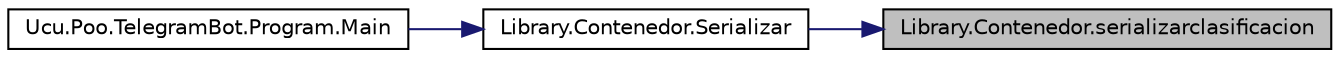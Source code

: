 digraph "Library.Contenedor.serializarclasificacion"
{
 // INTERACTIVE_SVG=YES
 // LATEX_PDF_SIZE
  edge [fontname="Helvetica",fontsize="10",labelfontname="Helvetica",labelfontsize="10"];
  node [fontname="Helvetica",fontsize="10",shape=record];
  rankdir="RL";
  Node1 [label="Library.Contenedor.serializarclasificacion",height=0.2,width=0.4,color="black", fillcolor="grey75", style="filled", fontcolor="black",tooltip="Serializa la lista de clasificaciones."];
  Node1 -> Node2 [dir="back",color="midnightblue",fontsize="10",style="solid",fontname="Helvetica"];
  Node2 [label="Library.Contenedor.Serializar",height=0.2,width=0.4,color="black", fillcolor="white", style="filled",URL="$classLibrary_1_1Contenedor.html#a9414e01ea62644139f1e9fdb5e4b98b4",tooltip="Metodo de serialización de la api de persistencia."];
  Node2 -> Node3 [dir="back",color="midnightblue",fontsize="10",style="solid",fontname="Helvetica"];
  Node3 [label="Ucu.Poo.TelegramBot.Program.Main",height=0.2,width=0.4,color="black", fillcolor="white", style="filled",URL="$classUcu_1_1Poo_1_1TelegramBot_1_1Program.html#a35a9ad85c60d378b7eb9c35993c4d7c0",tooltip="Punto de entrada al programa."];
}
